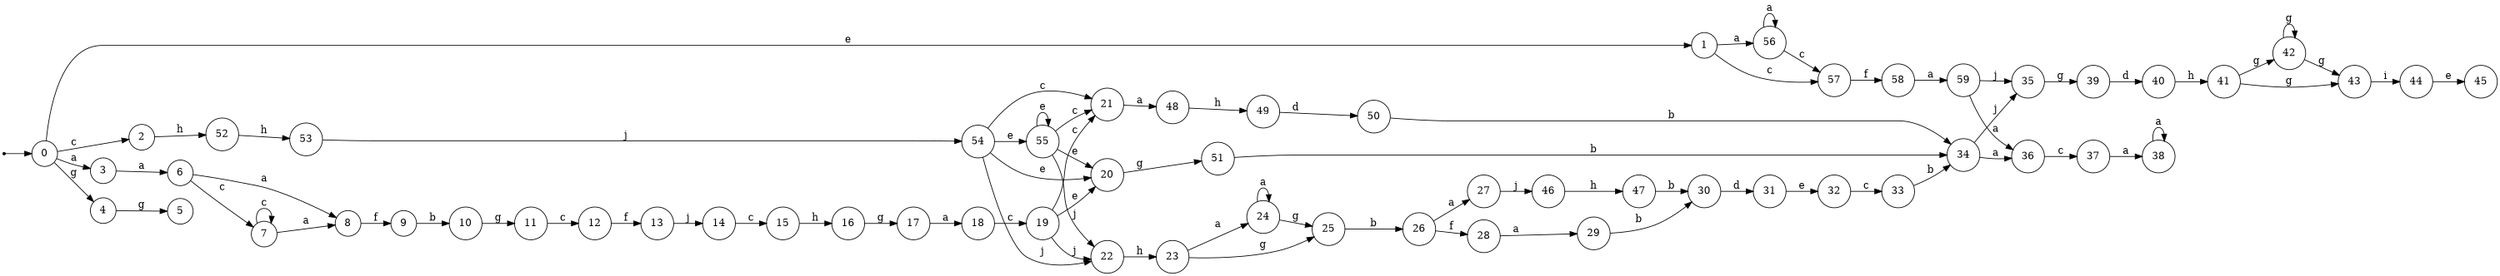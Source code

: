 digraph finite_state_machine {
rankdir=LR;
size="20,20";
node [shape = point]; "dummy0"
node [shape = circle]; "0";
"dummy0" -> "0";
node [shape = circle]; "1";
node [shape = circle]; "2";
node [shape = circle]; "3";
node [shape = circle]; "4";
node [shape = circle]; "5";
node [shape = circle]; "6";
node [shape = circle]; "7";
node [shape = circle]; "8";
node [shape = circle]; "9";
node [shape = circle]; "10";
node [shape = circle]; "11";
node [shape = circle]; "12";
node [shape = circle]; "13";
node [shape = circle]; "14";
node [shape = circle]; "15";
node [shape = circle]; "16";
node [shape = circle]; "17";
node [shape = circle]; "18";
node [shape = circle]; "19";
node [shape = circle]; "20";
node [shape = circle]; "21";
node [shape = circle]; "22";
node [shape = circle]; "23";
node [shape = circle]; "24";
node [shape = circle]; "25";
node [shape = circle]; "26";
node [shape = circle]; "27";
node [shape = circle]; "28";
node [shape = circle]; "29";
node [shape = circle]; "30";
node [shape = circle]; "31";
node [shape = circle]; "32";
node [shape = circle]; "33";
node [shape = circle]; "34";
node [shape = circle]; "35";
node [shape = circle]; "36";
node [shape = circle]; "37";
node [shape = circle]; "38";
node [shape = circle]; "39";
node [shape = circle]; "40";
node [shape = circle]; "41";
node [shape = circle]; "42";
node [shape = circle]; "43";
node [shape = circle]; "44";
node [shape = circle]; "45";
node [shape = circle]; "46";
node [shape = circle]; "47";
node [shape = circle]; "48";
node [shape = circle]; "49";
node [shape = circle]; "50";
node [shape = circle]; "51";
node [shape = circle]; "52";
node [shape = circle]; "53";
node [shape = circle]; "54";
node [shape = circle]; "55";
node [shape = circle]; "56";
node [shape = circle]; "57";
node [shape = circle]; "58";
node [shape = circle]; "59";
"0" -> "1" [label = "e"];
 "0" -> "2" [label = "c"];
 "0" -> "3" [label = "a"];
 "0" -> "4" [label = "g"];
 "4" -> "5" [label = "g"];
 "3" -> "6" [label = "a"];
 "6" -> "7" [label = "c"];
 "6" -> "8" [label = "a"];
 "8" -> "9" [label = "f"];
 "9" -> "10" [label = "b"];
 "10" -> "11" [label = "g"];
 "11" -> "12" [label = "c"];
 "12" -> "13" [label = "f"];
 "13" -> "14" [label = "j"];
 "14" -> "15" [label = "c"];
 "15" -> "16" [label = "h"];
 "16" -> "17" [label = "g"];
 "17" -> "18" [label = "a"];
 "18" -> "19" [label = "c"];
 "19" -> "20" [label = "e"];
 "19" -> "21" [label = "c"];
 "19" -> "22" [label = "j"];
 "22" -> "23" [label = "h"];
 "23" -> "24" [label = "a"];
 "23" -> "25" [label = "g"];
 "25" -> "26" [label = "b"];
 "26" -> "27" [label = "a"];
 "26" -> "28" [label = "f"];
 "28" -> "29" [label = "a"];
 "29" -> "30" [label = "b"];
 "30" -> "31" [label = "d"];
 "31" -> "32" [label = "e"];
 "32" -> "33" [label = "c"];
 "33" -> "34" [label = "b"];
 "34" -> "35" [label = "j"];
 "34" -> "36" [label = "a"];
 "36" -> "37" [label = "c"];
 "37" -> "38" [label = "a"];
 "38" -> "38" [label = "a"];
 "35" -> "39" [label = "g"];
 "39" -> "40" [label = "d"];
 "40" -> "41" [label = "h"];
 "41" -> "42" [label = "g"];
 "41" -> "43" [label = "g"];
 "43" -> "44" [label = "i"];
 "44" -> "45" [label = "e"];
 "42" -> "42" [label = "g"];
 "42" -> "43" [label = "g"];
 "27" -> "46" [label = "j"];
 "46" -> "47" [label = "h"];
 "47" -> "30" [label = "b"];
 "24" -> "24" [label = "a"];
 "24" -> "25" [label = "g"];
 "21" -> "48" [label = "a"];
 "48" -> "49" [label = "h"];
 "49" -> "50" [label = "d"];
 "50" -> "34" [label = "b"];
 "20" -> "51" [label = "g"];
 "51" -> "34" [label = "b"];
 "7" -> "7" [label = "c"];
 "7" -> "8" [label = "a"];
 "2" -> "52" [label = "h"];
 "52" -> "53" [label = "h"];
 "53" -> "54" [label = "j"];
 "54" -> "20" [label = "e"];
 "54" -> "55" [label = "e"];
 "54" -> "21" [label = "c"];
 "54" -> "22" [label = "j"];
 "55" -> "20" [label = "e"];
 "55" -> "55" [label = "e"];
 "55" -> "21" [label = "c"];
 "55" -> "22" [label = "j"];
 "1" -> "56" [label = "a"];
 "1" -> "57" [label = "c"];
 "57" -> "58" [label = "f"];
 "58" -> "59" [label = "a"];
 "59" -> "35" [label = "j"];
 "59" -> "36" [label = "a"];
 "56" -> "56" [label = "a"];
 "56" -> "57" [label = "c"];
 }
